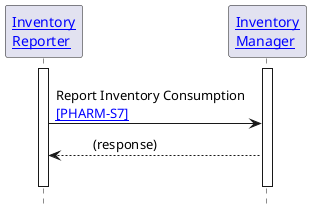 @startuml

hide footbox

'!include ./style.iuml


Participant "[[actor_definitions.html#inventory-report Inventory\nReporter]]" as IR
Participant "[[actor_definitions.html#inventory-manager Inventory\nManager]]" as IM

activate IR
activate IM
IR -[hidden]> IM
IR -> IM: Report Inventory Consumption\n[[PHARM-S7.html{Consumption notice} ~[PHARM-S7~]]]
IR <-- IM: \t(response)\t
IR -[hidden]> IM :"  "

deactivate IR
deactivate IM

@enduml
